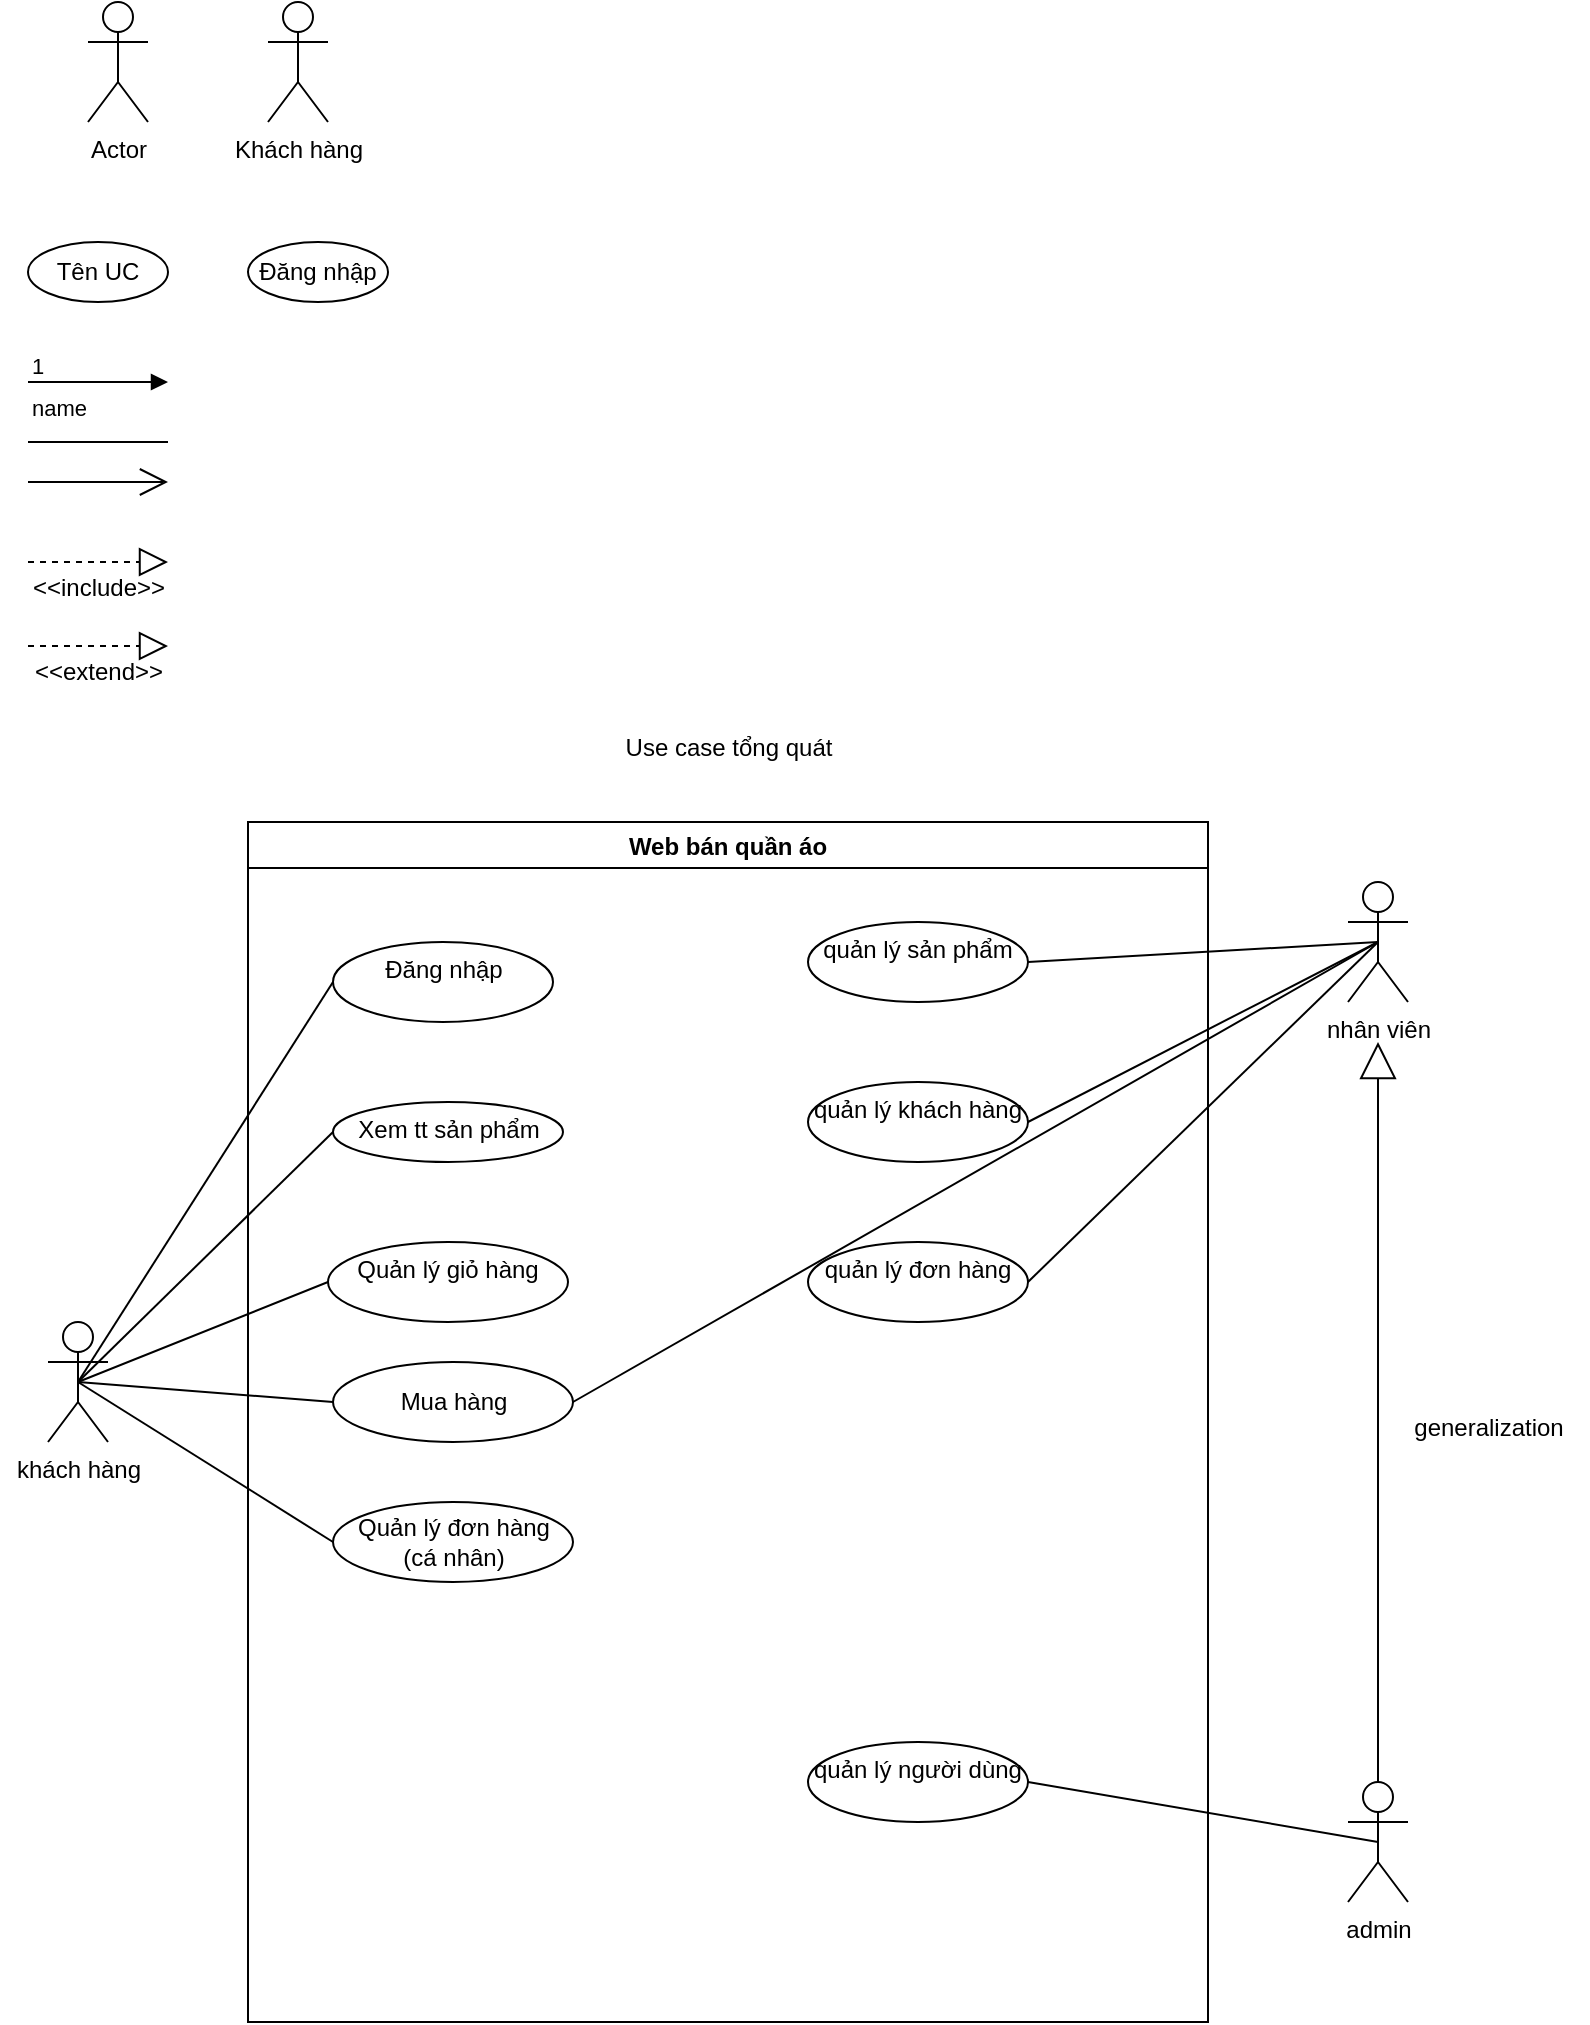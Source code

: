 <mxfile version="24.7.10">
  <diagram name="Page-1" id="UVs1hvZQVuklCzrOXEQp">
    <mxGraphModel dx="2360" dy="1385" grid="1" gridSize="10" guides="1" tooltips="1" connect="1" arrows="1" fold="1" page="1" pageScale="1" pageWidth="850" pageHeight="1100" math="0" shadow="0">
      <root>
        <mxCell id="0" />
        <mxCell id="1" parent="0" />
        <mxCell id="k_mvHIyA2_lbCpy6Hx-R-1" value="Actor" style="shape=umlActor;verticalLabelPosition=bottom;verticalAlign=top;html=1;outlineConnect=0;" vertex="1" parent="1">
          <mxGeometry x="80" y="80" width="30" height="60" as="geometry" />
        </mxCell>
        <mxCell id="k_mvHIyA2_lbCpy6Hx-R-2" value="Khách hàng" style="shape=umlActor;verticalLabelPosition=bottom;verticalAlign=top;html=1;outlineConnect=0;" vertex="1" parent="1">
          <mxGeometry x="170" y="80" width="30" height="60" as="geometry" />
        </mxCell>
        <mxCell id="k_mvHIyA2_lbCpy6Hx-R-6" value="Tên UC" style="ellipse;whiteSpace=wrap;html=1;" vertex="1" parent="1">
          <mxGeometry x="50" y="200" width="70" height="30" as="geometry" />
        </mxCell>
        <mxCell id="k_mvHIyA2_lbCpy6Hx-R-7" value="Đăng nhập" style="ellipse;whiteSpace=wrap;html=1;" vertex="1" parent="1">
          <mxGeometry x="160" y="200" width="70" height="30" as="geometry" />
        </mxCell>
        <mxCell id="k_mvHIyA2_lbCpy6Hx-R-8" value="" style="endArrow=none;html=1;rounded=0;" edge="1" parent="1">
          <mxGeometry width="50" height="50" relative="1" as="geometry">
            <mxPoint x="50" y="300" as="sourcePoint" />
            <mxPoint x="120" y="300" as="targetPoint" />
          </mxGeometry>
        </mxCell>
        <mxCell id="k_mvHIyA2_lbCpy6Hx-R-11" value="" style="endArrow=block;dashed=1;endFill=0;endSize=12;html=1;rounded=0;" edge="1" parent="1">
          <mxGeometry width="160" relative="1" as="geometry">
            <mxPoint x="50" y="360" as="sourcePoint" />
            <mxPoint x="120" y="360" as="targetPoint" />
          </mxGeometry>
        </mxCell>
        <mxCell id="k_mvHIyA2_lbCpy6Hx-R-12" value="&amp;lt;&amp;lt;include&amp;gt;&amp;gt;" style="text;html=1;align=center;verticalAlign=middle;resizable=0;points=[];autosize=1;strokeColor=none;fillColor=none;" vertex="1" parent="1">
          <mxGeometry x="40" y="358" width="90" height="30" as="geometry" />
        </mxCell>
        <mxCell id="k_mvHIyA2_lbCpy6Hx-R-13" value="" style="endArrow=block;dashed=1;endFill=0;endSize=12;html=1;rounded=0;" edge="1" parent="1">
          <mxGeometry width="160" relative="1" as="geometry">
            <mxPoint x="50" y="402" as="sourcePoint" />
            <mxPoint x="120" y="402" as="targetPoint" />
          </mxGeometry>
        </mxCell>
        <mxCell id="k_mvHIyA2_lbCpy6Hx-R-14" value="&amp;lt;&amp;lt;extend&amp;gt;&amp;gt;" style="text;html=1;align=center;verticalAlign=middle;resizable=0;points=[];autosize=1;strokeColor=none;fillColor=none;" vertex="1" parent="1">
          <mxGeometry x="40" y="400" width="90" height="30" as="geometry" />
        </mxCell>
        <mxCell id="k_mvHIyA2_lbCpy6Hx-R-15" value="" style="endArrow=open;endFill=1;endSize=12;html=1;rounded=0;" edge="1" parent="1">
          <mxGeometry width="160" relative="1" as="geometry">
            <mxPoint x="50" y="320" as="sourcePoint" />
            <mxPoint x="120" y="320" as="targetPoint" />
          </mxGeometry>
        </mxCell>
        <mxCell id="k_mvHIyA2_lbCpy6Hx-R-16" value="name" style="endArrow=block;endFill=1;html=1;edgeStyle=orthogonalEdgeStyle;align=left;verticalAlign=top;rounded=0;" edge="1" parent="1">
          <mxGeometry x="-1" relative="1" as="geometry">
            <mxPoint x="50" y="270" as="sourcePoint" />
            <mxPoint x="120" y="270" as="targetPoint" />
          </mxGeometry>
        </mxCell>
        <mxCell id="k_mvHIyA2_lbCpy6Hx-R-17" value="1" style="edgeLabel;resizable=0;html=1;align=left;verticalAlign=bottom;" connectable="0" vertex="1" parent="k_mvHIyA2_lbCpy6Hx-R-16">
          <mxGeometry x="-1" relative="1" as="geometry" />
        </mxCell>
        <mxCell id="k_mvHIyA2_lbCpy6Hx-R-19" value="Web bán quần áo" style="swimlane;" vertex="1" parent="1">
          <mxGeometry x="160" y="490" width="480" height="600" as="geometry" />
        </mxCell>
        <mxCell id="k_mvHIyA2_lbCpy6Hx-R-27" value="Đăng nhập" style="ellipse;whiteSpace=wrap;html=1;verticalAlign=top;" vertex="1" parent="k_mvHIyA2_lbCpy6Hx-R-19">
          <mxGeometry x="42.5" y="60" width="110" height="40" as="geometry" />
        </mxCell>
        <mxCell id="k_mvHIyA2_lbCpy6Hx-R-32" value="Xem tt sản phẩm" style="ellipse;whiteSpace=wrap;html=1;verticalAlign=top;" vertex="1" parent="k_mvHIyA2_lbCpy6Hx-R-19">
          <mxGeometry x="42.5" y="140" width="115" height="30" as="geometry" />
        </mxCell>
        <mxCell id="k_mvHIyA2_lbCpy6Hx-R-34" value="Quản lý giỏ hàng" style="ellipse;whiteSpace=wrap;html=1;verticalAlign=top;" vertex="1" parent="k_mvHIyA2_lbCpy6Hx-R-19">
          <mxGeometry x="40" y="210" width="120" height="40" as="geometry" />
        </mxCell>
        <mxCell id="k_mvHIyA2_lbCpy6Hx-R-48" value="Mua hàng" style="ellipse;whiteSpace=wrap;html=1;" vertex="1" parent="k_mvHIyA2_lbCpy6Hx-R-19">
          <mxGeometry x="42.5" y="270" width="120" height="40" as="geometry" />
        </mxCell>
        <mxCell id="k_mvHIyA2_lbCpy6Hx-R-49" value="Quản lý đơn hàng&lt;div&gt;(cá nhân)&lt;/div&gt;" style="ellipse;whiteSpace=wrap;html=1;" vertex="1" parent="k_mvHIyA2_lbCpy6Hx-R-19">
          <mxGeometry x="42.5" y="340" width="120" height="40" as="geometry" />
        </mxCell>
        <mxCell id="k_mvHIyA2_lbCpy6Hx-R-53" value="quản lý sản phẩm" style="ellipse;whiteSpace=wrap;html=1;verticalAlign=top;" vertex="1" parent="k_mvHIyA2_lbCpy6Hx-R-19">
          <mxGeometry x="280" y="50" width="110" height="40" as="geometry" />
        </mxCell>
        <mxCell id="k_mvHIyA2_lbCpy6Hx-R-54" value="quản lý khách hàng" style="ellipse;whiteSpace=wrap;html=1;verticalAlign=top;" vertex="1" parent="k_mvHIyA2_lbCpy6Hx-R-19">
          <mxGeometry x="280" y="130" width="110" height="40" as="geometry" />
        </mxCell>
        <mxCell id="k_mvHIyA2_lbCpy6Hx-R-56" value="quản lý đơn hàng" style="ellipse;whiteSpace=wrap;html=1;verticalAlign=top;" vertex="1" parent="k_mvHIyA2_lbCpy6Hx-R-19">
          <mxGeometry x="280" y="210" width="110" height="40" as="geometry" />
        </mxCell>
        <mxCell id="k_mvHIyA2_lbCpy6Hx-R-57" value="quản lý người dùng" style="ellipse;whiteSpace=wrap;html=1;verticalAlign=top;" vertex="1" parent="k_mvHIyA2_lbCpy6Hx-R-19">
          <mxGeometry x="280" y="460" width="110" height="40" as="geometry" />
        </mxCell>
        <mxCell id="k_mvHIyA2_lbCpy6Hx-R-20" value="nhân viên" style="shape=umlActor;verticalLabelPosition=bottom;verticalAlign=top;html=1;outlineConnect=0;" vertex="1" parent="1">
          <mxGeometry x="710" y="520" width="30" height="60" as="geometry" />
        </mxCell>
        <mxCell id="k_mvHIyA2_lbCpy6Hx-R-21" value="admin" style="shape=umlActor;verticalLabelPosition=bottom;verticalAlign=top;html=1;outlineConnect=0;" vertex="1" parent="1">
          <mxGeometry x="710" y="970" width="30" height="60" as="geometry" />
        </mxCell>
        <mxCell id="k_mvHIyA2_lbCpy6Hx-R-22" value="khách hàng" style="shape=umlActor;verticalLabelPosition=bottom;verticalAlign=top;html=1;outlineConnect=0;" vertex="1" parent="1">
          <mxGeometry x="60" y="740" width="30" height="60" as="geometry" />
        </mxCell>
        <mxCell id="k_mvHIyA2_lbCpy6Hx-R-31" value="Use case tổng quát" style="text;html=1;align=center;verticalAlign=middle;resizable=0;points=[];autosize=1;strokeColor=none;fillColor=none;" vertex="1" parent="1">
          <mxGeometry x="335" y="438" width="130" height="30" as="geometry" />
        </mxCell>
        <mxCell id="k_mvHIyA2_lbCpy6Hx-R-61" value="" style="endArrow=none;html=1;rounded=0;entryX=0;entryY=0.5;entryDx=0;entryDy=0;exitX=0.5;exitY=0.5;exitDx=0;exitDy=0;exitPerimeter=0;" edge="1" parent="1" source="k_mvHIyA2_lbCpy6Hx-R-22" target="k_mvHIyA2_lbCpy6Hx-R-27">
          <mxGeometry width="50" height="50" relative="1" as="geometry">
            <mxPoint x="90" y="680" as="sourcePoint" />
            <mxPoint x="140" y="630" as="targetPoint" />
          </mxGeometry>
        </mxCell>
        <mxCell id="k_mvHIyA2_lbCpy6Hx-R-62" value="" style="endArrow=none;html=1;rounded=0;entryX=0;entryY=0.5;entryDx=0;entryDy=0;exitX=0.5;exitY=0.5;exitDx=0;exitDy=0;exitPerimeter=0;" edge="1" parent="1" source="k_mvHIyA2_lbCpy6Hx-R-22" target="k_mvHIyA2_lbCpy6Hx-R-32">
          <mxGeometry width="50" height="50" relative="1" as="geometry">
            <mxPoint x="85" y="780" as="sourcePoint" />
            <mxPoint x="213" y="580" as="targetPoint" />
          </mxGeometry>
        </mxCell>
        <mxCell id="k_mvHIyA2_lbCpy6Hx-R-63" value="" style="endArrow=none;html=1;rounded=0;entryX=0;entryY=0.5;entryDx=0;entryDy=0;exitX=0.5;exitY=0.5;exitDx=0;exitDy=0;exitPerimeter=0;" edge="1" parent="1" source="k_mvHIyA2_lbCpy6Hx-R-22" target="k_mvHIyA2_lbCpy6Hx-R-34">
          <mxGeometry width="50" height="50" relative="1" as="geometry">
            <mxPoint x="85" y="780" as="sourcePoint" />
            <mxPoint x="213" y="655" as="targetPoint" />
          </mxGeometry>
        </mxCell>
        <mxCell id="k_mvHIyA2_lbCpy6Hx-R-64" value="" style="endArrow=none;html=1;rounded=0;entryX=0;entryY=0.5;entryDx=0;entryDy=0;exitX=0.5;exitY=0.5;exitDx=0;exitDy=0;exitPerimeter=0;" edge="1" parent="1" source="k_mvHIyA2_lbCpy6Hx-R-22" target="k_mvHIyA2_lbCpy6Hx-R-48">
          <mxGeometry width="50" height="50" relative="1" as="geometry">
            <mxPoint x="85" y="780" as="sourcePoint" />
            <mxPoint x="210" y="730" as="targetPoint" />
          </mxGeometry>
        </mxCell>
        <mxCell id="k_mvHIyA2_lbCpy6Hx-R-66" value="" style="endArrow=none;html=1;rounded=0;entryX=0;entryY=0.5;entryDx=0;entryDy=0;exitX=0.5;exitY=0.5;exitDx=0;exitDy=0;exitPerimeter=0;" edge="1" parent="1" source="k_mvHIyA2_lbCpy6Hx-R-22" target="k_mvHIyA2_lbCpy6Hx-R-49">
          <mxGeometry width="50" height="50" relative="1" as="geometry">
            <mxPoint x="85" y="780" as="sourcePoint" />
            <mxPoint x="213" y="790" as="targetPoint" />
          </mxGeometry>
        </mxCell>
        <mxCell id="k_mvHIyA2_lbCpy6Hx-R-67" value="" style="endArrow=none;html=1;rounded=0;entryX=0.5;entryY=0.5;entryDx=0;entryDy=0;entryPerimeter=0;exitX=1;exitY=0.5;exitDx=0;exitDy=0;" edge="1" parent="1" source="k_mvHIyA2_lbCpy6Hx-R-53" target="k_mvHIyA2_lbCpy6Hx-R-20">
          <mxGeometry width="50" height="50" relative="1" as="geometry">
            <mxPoint x="550" y="610" as="sourcePoint" />
            <mxPoint x="600" y="560" as="targetPoint" />
          </mxGeometry>
        </mxCell>
        <mxCell id="k_mvHIyA2_lbCpy6Hx-R-68" value="" style="endArrow=none;html=1;rounded=0;entryX=0.5;entryY=0.5;entryDx=0;entryDy=0;entryPerimeter=0;exitX=1;exitY=0.5;exitDx=0;exitDy=0;" edge="1" parent="1" source="k_mvHIyA2_lbCpy6Hx-R-54" target="k_mvHIyA2_lbCpy6Hx-R-20">
          <mxGeometry width="50" height="50" relative="1" as="geometry">
            <mxPoint x="560" y="570" as="sourcePoint" />
            <mxPoint x="735" y="560" as="targetPoint" />
          </mxGeometry>
        </mxCell>
        <mxCell id="k_mvHIyA2_lbCpy6Hx-R-69" value="" style="endArrow=none;html=1;rounded=0;entryX=0.5;entryY=0.5;entryDx=0;entryDy=0;entryPerimeter=0;exitX=1;exitY=0.5;exitDx=0;exitDy=0;" edge="1" parent="1" source="k_mvHIyA2_lbCpy6Hx-R-56" target="k_mvHIyA2_lbCpy6Hx-R-20">
          <mxGeometry width="50" height="50" relative="1" as="geometry">
            <mxPoint x="560" y="650" as="sourcePoint" />
            <mxPoint x="735" y="560" as="targetPoint" />
          </mxGeometry>
        </mxCell>
        <mxCell id="k_mvHIyA2_lbCpy6Hx-R-70" value="" style="endArrow=none;html=1;rounded=0;entryX=0.5;entryY=0.5;entryDx=0;entryDy=0;entryPerimeter=0;exitX=1;exitY=0.5;exitDx=0;exitDy=0;" edge="1" parent="1" source="k_mvHIyA2_lbCpy6Hx-R-57" target="k_mvHIyA2_lbCpy6Hx-R-21">
          <mxGeometry width="50" height="50" relative="1" as="geometry">
            <mxPoint x="535" y="1030" as="sourcePoint" />
            <mxPoint x="710" y="860" as="targetPoint" />
          </mxGeometry>
        </mxCell>
        <mxCell id="k_mvHIyA2_lbCpy6Hx-R-71" value="" style="endArrow=block;endSize=16;endFill=0;html=1;rounded=0;exitX=0.5;exitY=0;exitDx=0;exitDy=0;exitPerimeter=0;" edge="1" parent="1" source="k_mvHIyA2_lbCpy6Hx-R-21">
          <mxGeometry width="160" relative="1" as="geometry">
            <mxPoint x="440" y="790" as="sourcePoint" />
            <mxPoint x="725" y="600" as="targetPoint" />
          </mxGeometry>
        </mxCell>
        <mxCell id="k_mvHIyA2_lbCpy6Hx-R-72" value="" style="endArrow=none;html=1;rounded=0;entryX=0.5;entryY=0.5;entryDx=0;entryDy=0;entryPerimeter=0;exitX=1;exitY=0.5;exitDx=0;exitDy=0;" edge="1" parent="1" source="k_mvHIyA2_lbCpy6Hx-R-48" target="k_mvHIyA2_lbCpy6Hx-R-20">
          <mxGeometry width="50" height="50" relative="1" as="geometry">
            <mxPoint x="560" y="650" as="sourcePoint" />
            <mxPoint x="735" y="560" as="targetPoint" />
          </mxGeometry>
        </mxCell>
        <mxCell id="k_mvHIyA2_lbCpy6Hx-R-73" value="generalization" style="text;html=1;align=center;verticalAlign=middle;resizable=0;points=[];autosize=1;strokeColor=none;fillColor=none;" vertex="1" parent="1">
          <mxGeometry x="730" y="778" width="100" height="30" as="geometry" />
        </mxCell>
      </root>
    </mxGraphModel>
  </diagram>
</mxfile>
